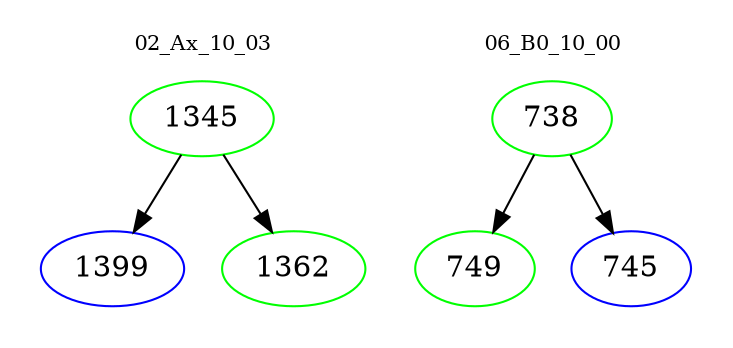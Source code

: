 digraph{
subgraph cluster_0 {
color = white
label = "02_Ax_10_03";
fontsize=10;
T0_1345 [label="1345", color="green"]
T0_1345 -> T0_1399 [color="black"]
T0_1399 [label="1399", color="blue"]
T0_1345 -> T0_1362 [color="black"]
T0_1362 [label="1362", color="green"]
}
subgraph cluster_1 {
color = white
label = "06_B0_10_00";
fontsize=10;
T1_738 [label="738", color="green"]
T1_738 -> T1_749 [color="black"]
T1_749 [label="749", color="green"]
T1_738 -> T1_745 [color="black"]
T1_745 [label="745", color="blue"]
}
}

